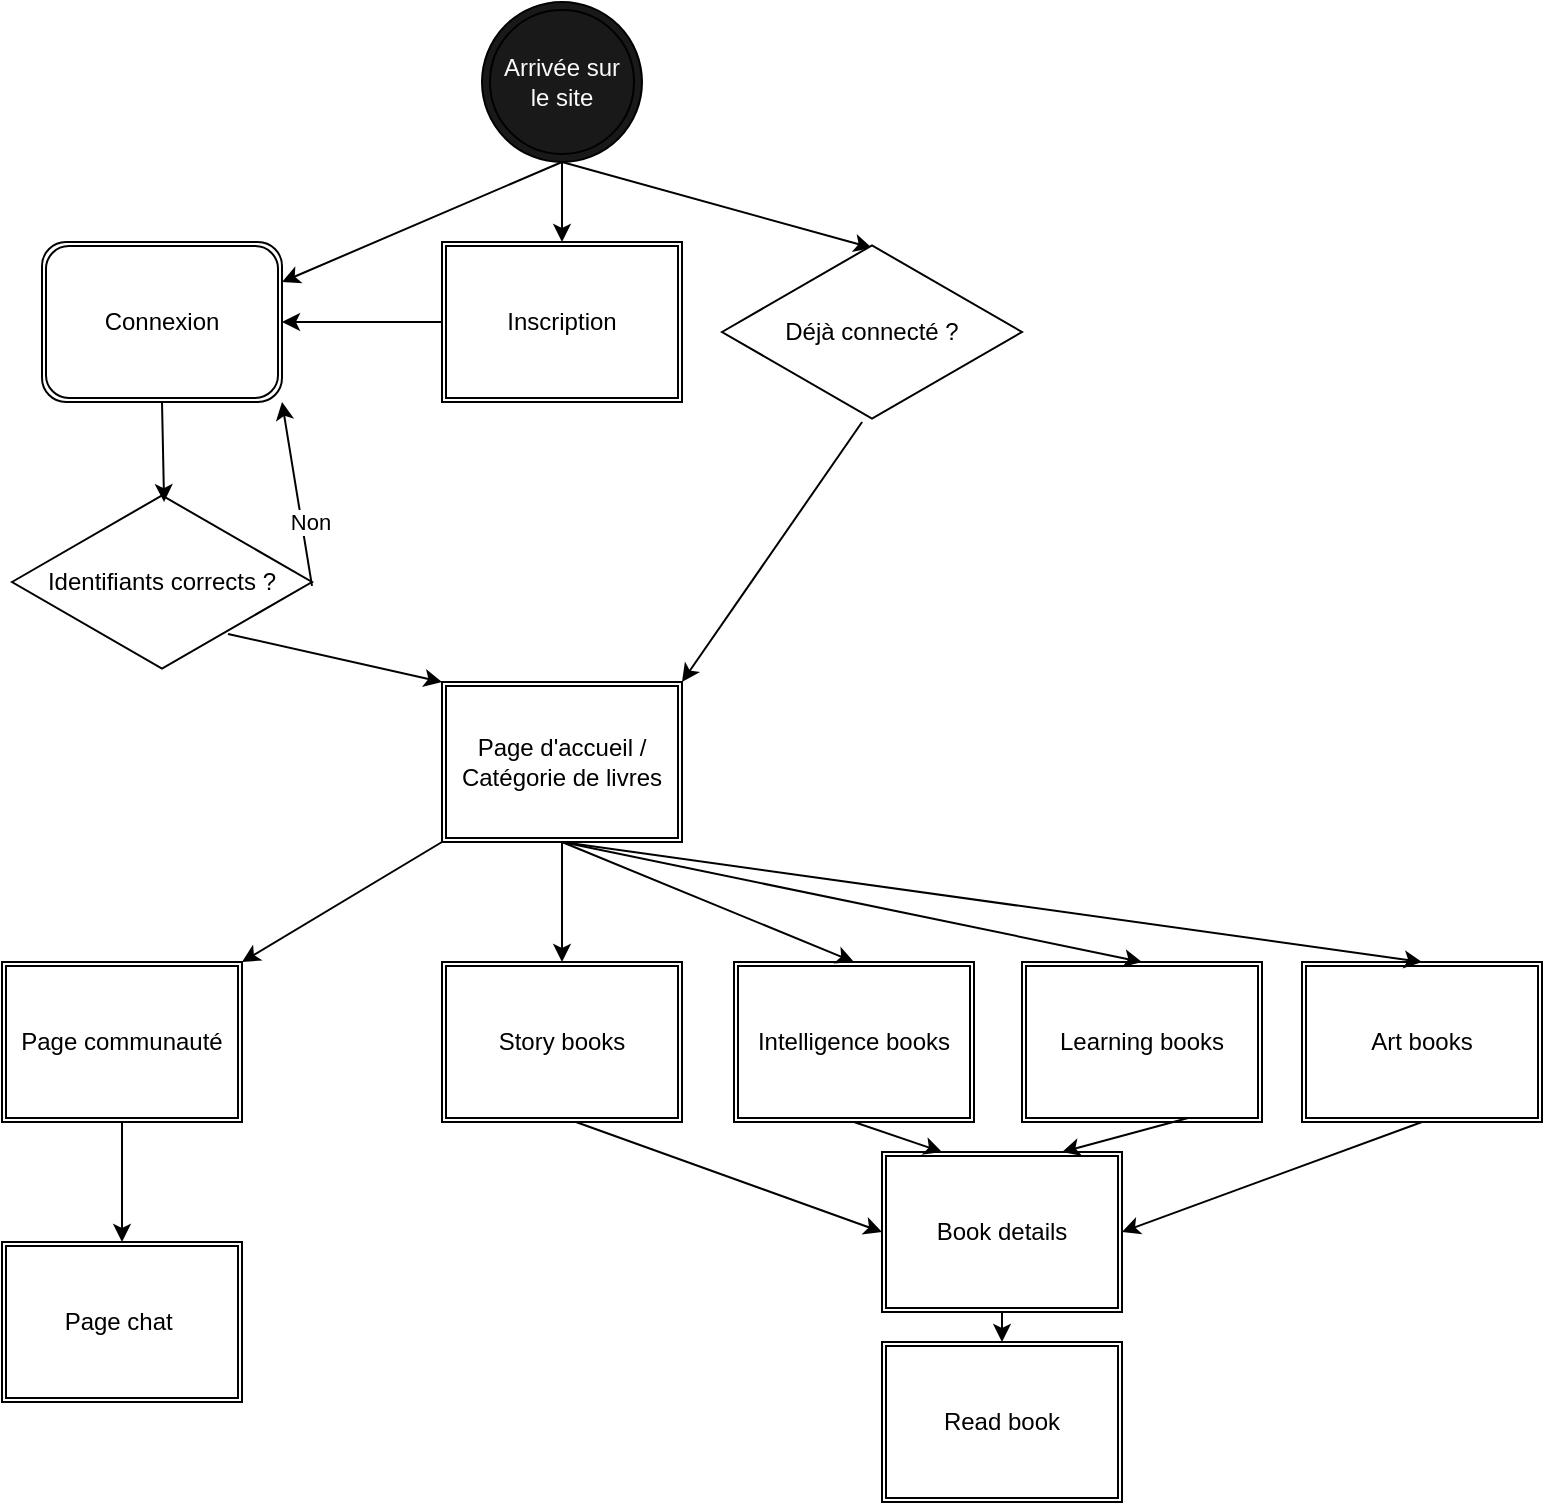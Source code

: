 <mxfile version="24.7.17">
  <diagram name="Page-1" id="42789a77-a242-8287-6e28-9cd8cfd52e62">
    <mxGraphModel dx="1674" dy="746" grid="1" gridSize="10" guides="1" tooltips="1" connect="1" arrows="1" fold="1" page="1" pageScale="1" pageWidth="1100" pageHeight="850" background="none" math="0" shadow="0">
      <root>
        <mxCell id="0" />
        <mxCell id="1" parent="0" />
        <mxCell id="V0V0roWgJoOmdIvO1yHo-1" value="&lt;font color=&quot;#fafafa&quot;&gt;Arrivée sur le site&lt;/font&gt;" style="ellipse;shape=doubleEllipse;whiteSpace=wrap;html=1;aspect=fixed;fillColor=#191919;" vertex="1" parent="1">
          <mxGeometry x="470" y="90" width="80" height="80" as="geometry" />
        </mxCell>
        <mxCell id="V0V0roWgJoOmdIvO1yHo-3" value="Connexion" style="shape=ext;double=1;rounded=1;whiteSpace=wrap;html=1;" vertex="1" parent="1">
          <mxGeometry x="250" y="210" width="120" height="80" as="geometry" />
        </mxCell>
        <mxCell id="V0V0roWgJoOmdIvO1yHo-4" value="Identifiants corrects ?" style="html=1;whiteSpace=wrap;aspect=fixed;shape=isoRectangle;" vertex="1" parent="1">
          <mxGeometry x="235" y="335" width="150" height="90" as="geometry" />
        </mxCell>
        <mxCell id="V0V0roWgJoOmdIvO1yHo-5" value="Inscription" style="shape=ext;double=1;rounded=0;whiteSpace=wrap;html=1;" vertex="1" parent="1">
          <mxGeometry x="450" y="210" width="120" height="80" as="geometry" />
        </mxCell>
        <mxCell id="V0V0roWgJoOmdIvO1yHo-8" value="" style="endArrow=classic;html=1;rounded=0;exitX=1;exitY=0.522;exitDx=0;exitDy=0;exitPerimeter=0;entryX=1;entryY=1;entryDx=0;entryDy=0;" edge="1" parent="1" source="V0V0roWgJoOmdIvO1yHo-4" target="V0V0roWgJoOmdIvO1yHo-3">
          <mxGeometry width="50" height="50" relative="1" as="geometry">
            <mxPoint x="480" y="400" as="sourcePoint" />
            <mxPoint x="530" y="350" as="targetPoint" />
            <Array as="points" />
          </mxGeometry>
        </mxCell>
        <mxCell id="V0V0roWgJoOmdIvO1yHo-9" value="Non" style="edgeLabel;html=1;align=center;verticalAlign=middle;resizable=0;points=[];" vertex="1" connectable="0" parent="V0V0roWgJoOmdIvO1yHo-8">
          <mxGeometry x="-0.311" y="-4" relative="1" as="geometry">
            <mxPoint as="offset" />
          </mxGeometry>
        </mxCell>
        <mxCell id="V0V0roWgJoOmdIvO1yHo-10" value="" style="endArrow=classic;html=1;rounded=0;entryX=0.507;entryY=0.056;entryDx=0;entryDy=0;entryPerimeter=0;exitX=0.5;exitY=1;exitDx=0;exitDy=0;" edge="1" parent="1" source="V0V0roWgJoOmdIvO1yHo-3" target="V0V0roWgJoOmdIvO1yHo-4">
          <mxGeometry width="50" height="50" relative="1" as="geometry">
            <mxPoint x="240" y="370" as="sourcePoint" />
            <mxPoint x="290" y="320" as="targetPoint" />
          </mxGeometry>
        </mxCell>
        <mxCell id="V0V0roWgJoOmdIvO1yHo-11" value="" style="endArrow=classic;html=1;rounded=0;exitX=0.5;exitY=1;exitDx=0;exitDy=0;entryX=1;entryY=0.25;entryDx=0;entryDy=0;" edge="1" parent="1" source="V0V0roWgJoOmdIvO1yHo-1" target="V0V0roWgJoOmdIvO1yHo-3">
          <mxGeometry width="50" height="50" relative="1" as="geometry">
            <mxPoint x="560" y="340" as="sourcePoint" />
            <mxPoint x="610" y="290" as="targetPoint" />
          </mxGeometry>
        </mxCell>
        <mxCell id="V0V0roWgJoOmdIvO1yHo-12" value="" style="endArrow=classic;html=1;rounded=0;exitX=0.5;exitY=1;exitDx=0;exitDy=0;entryX=0.5;entryY=0;entryDx=0;entryDy=0;" edge="1" parent="1" source="V0V0roWgJoOmdIvO1yHo-1" target="V0V0roWgJoOmdIvO1yHo-5">
          <mxGeometry width="50" height="50" relative="1" as="geometry">
            <mxPoint x="490" y="290" as="sourcePoint" />
            <mxPoint x="540" y="240" as="targetPoint" />
          </mxGeometry>
        </mxCell>
        <mxCell id="V0V0roWgJoOmdIvO1yHo-13" value="" style="endArrow=classic;html=1;rounded=0;entryX=1;entryY=0.5;entryDx=0;entryDy=0;exitX=0;exitY=0.5;exitDx=0;exitDy=0;" edge="1" parent="1" source="V0V0roWgJoOmdIvO1yHo-5" target="V0V0roWgJoOmdIvO1yHo-3">
          <mxGeometry width="50" height="50" relative="1" as="geometry">
            <mxPoint x="620" y="370" as="sourcePoint" />
            <mxPoint x="670" y="320" as="targetPoint" />
          </mxGeometry>
        </mxCell>
        <mxCell id="V0V0roWgJoOmdIvO1yHo-15" value="" style="endArrow=classic;html=1;rounded=0;exitX=0.5;exitY=1;exitDx=0;exitDy=0;entryX=0.5;entryY=0.033;entryDx=0;entryDy=0;entryPerimeter=0;" edge="1" parent="1" source="V0V0roWgJoOmdIvO1yHo-1" target="V0V0roWgJoOmdIvO1yHo-17">
          <mxGeometry width="50" height="50" relative="1" as="geometry">
            <mxPoint x="590" y="420" as="sourcePoint" />
            <mxPoint x="670" y="210" as="targetPoint" />
          </mxGeometry>
        </mxCell>
        <mxCell id="V0V0roWgJoOmdIvO1yHo-17" value="Déjà connecté ?" style="html=1;whiteSpace=wrap;aspect=fixed;shape=isoRectangle;" vertex="1" parent="1">
          <mxGeometry x="590" y="210" width="150" height="90" as="geometry" />
        </mxCell>
        <mxCell id="V0V0roWgJoOmdIvO1yHo-18" value="Page d&#39;accueil / Catégorie de livres" style="shape=ext;double=1;rounded=0;whiteSpace=wrap;html=1;" vertex="1" parent="1">
          <mxGeometry x="450" y="430" width="120" height="80" as="geometry" />
        </mxCell>
        <mxCell id="V0V0roWgJoOmdIvO1yHo-19" value="" style="endArrow=classic;html=1;rounded=0;exitX=0.72;exitY=0.789;exitDx=0;exitDy=0;exitPerimeter=0;entryX=0;entryY=0;entryDx=0;entryDy=0;" edge="1" parent="1" source="V0V0roWgJoOmdIvO1yHo-4" target="V0V0roWgJoOmdIvO1yHo-18">
          <mxGeometry width="50" height="50" relative="1" as="geometry">
            <mxPoint x="330" y="490" as="sourcePoint" />
            <mxPoint x="380" y="440" as="targetPoint" />
          </mxGeometry>
        </mxCell>
        <mxCell id="V0V0roWgJoOmdIvO1yHo-20" value="" style="endArrow=classic;html=1;rounded=0;entryX=1;entryY=0;entryDx=0;entryDy=0;exitX=0.467;exitY=1;exitDx=0;exitDy=0;exitPerimeter=0;" edge="1" parent="1" source="V0V0roWgJoOmdIvO1yHo-17" target="V0V0roWgJoOmdIvO1yHo-18">
          <mxGeometry width="50" height="50" relative="1" as="geometry">
            <mxPoint x="670" y="410" as="sourcePoint" />
            <mxPoint x="720" y="360" as="targetPoint" />
          </mxGeometry>
        </mxCell>
        <mxCell id="V0V0roWgJoOmdIvO1yHo-21" value="Page communauté" style="shape=ext;double=1;rounded=0;whiteSpace=wrap;html=1;" vertex="1" parent="1">
          <mxGeometry x="230" y="570" width="120" height="80" as="geometry" />
        </mxCell>
        <mxCell id="V0V0roWgJoOmdIvO1yHo-22" value="" style="endArrow=classic;html=1;rounded=0;entryX=1;entryY=0;entryDx=0;entryDy=0;exitX=0;exitY=1;exitDx=0;exitDy=0;" edge="1" parent="1" source="V0V0roWgJoOmdIvO1yHo-18" target="V0V0roWgJoOmdIvO1yHo-21">
          <mxGeometry width="50" height="50" relative="1" as="geometry">
            <mxPoint x="370" y="570" as="sourcePoint" />
            <mxPoint x="420" y="520" as="targetPoint" />
          </mxGeometry>
        </mxCell>
        <mxCell id="V0V0roWgJoOmdIvO1yHo-23" value="Page chat&amp;nbsp;" style="shape=ext;double=1;rounded=0;whiteSpace=wrap;html=1;" vertex="1" parent="1">
          <mxGeometry x="230" y="710" width="120" height="80" as="geometry" />
        </mxCell>
        <mxCell id="V0V0roWgJoOmdIvO1yHo-24" value="" style="endArrow=classic;html=1;rounded=0;exitX=0.5;exitY=1;exitDx=0;exitDy=0;entryX=0.5;entryY=0;entryDx=0;entryDy=0;" edge="1" parent="1" source="V0V0roWgJoOmdIvO1yHo-21" target="V0V0roWgJoOmdIvO1yHo-23">
          <mxGeometry width="50" height="50" relative="1" as="geometry">
            <mxPoint x="290" y="770" as="sourcePoint" />
            <mxPoint x="340" y="720" as="targetPoint" />
          </mxGeometry>
        </mxCell>
        <mxCell id="V0V0roWgJoOmdIvO1yHo-25" value="Story books" style="shape=ext;double=1;rounded=0;whiteSpace=wrap;html=1;" vertex="1" parent="1">
          <mxGeometry x="450" y="570" width="120" height="80" as="geometry" />
        </mxCell>
        <mxCell id="V0V0roWgJoOmdIvO1yHo-26" value="Intelligence books" style="shape=ext;double=1;rounded=0;whiteSpace=wrap;html=1;" vertex="1" parent="1">
          <mxGeometry x="596" y="570" width="120" height="80" as="geometry" />
        </mxCell>
        <mxCell id="V0V0roWgJoOmdIvO1yHo-27" value="Learning books" style="shape=ext;double=1;rounded=0;whiteSpace=wrap;html=1;" vertex="1" parent="1">
          <mxGeometry x="740" y="570" width="120" height="80" as="geometry" />
        </mxCell>
        <mxCell id="V0V0roWgJoOmdIvO1yHo-28" value="Art books" style="shape=ext;double=1;rounded=0;whiteSpace=wrap;html=1;" vertex="1" parent="1">
          <mxGeometry x="880" y="570" width="120" height="80" as="geometry" />
        </mxCell>
        <mxCell id="V0V0roWgJoOmdIvO1yHo-29" value="" style="endArrow=classic;html=1;rounded=0;exitX=0.5;exitY=1;exitDx=0;exitDy=0;entryX=0.5;entryY=0;entryDx=0;entryDy=0;" edge="1" parent="1" source="V0V0roWgJoOmdIvO1yHo-18" target="V0V0roWgJoOmdIvO1yHo-25">
          <mxGeometry width="50" height="50" relative="1" as="geometry">
            <mxPoint x="600" y="560" as="sourcePoint" />
            <mxPoint x="650" y="510" as="targetPoint" />
          </mxGeometry>
        </mxCell>
        <mxCell id="V0V0roWgJoOmdIvO1yHo-30" value="" style="endArrow=classic;html=1;rounded=0;exitX=0.5;exitY=1;exitDx=0;exitDy=0;entryX=0.5;entryY=0;entryDx=0;entryDy=0;" edge="1" parent="1" source="V0V0roWgJoOmdIvO1yHo-18" target="V0V0roWgJoOmdIvO1yHo-26">
          <mxGeometry width="50" height="50" relative="1" as="geometry">
            <mxPoint x="590" y="570" as="sourcePoint" />
            <mxPoint x="640" y="520" as="targetPoint" />
          </mxGeometry>
        </mxCell>
        <mxCell id="V0V0roWgJoOmdIvO1yHo-31" value="" style="endArrow=classic;html=1;rounded=0;entryX=0.5;entryY=0;entryDx=0;entryDy=0;exitX=0.5;exitY=1;exitDx=0;exitDy=0;" edge="1" parent="1" source="V0V0roWgJoOmdIvO1yHo-18" target="V0V0roWgJoOmdIvO1yHo-27">
          <mxGeometry width="50" height="50" relative="1" as="geometry">
            <mxPoint x="620" y="540" as="sourcePoint" />
            <mxPoint x="726" y="560" as="targetPoint" />
          </mxGeometry>
        </mxCell>
        <mxCell id="V0V0roWgJoOmdIvO1yHo-32" value="" style="endArrow=classic;html=1;rounded=0;exitX=0.5;exitY=1;exitDx=0;exitDy=0;entryX=0.5;entryY=0;entryDx=0;entryDy=0;" edge="1" parent="1" source="V0V0roWgJoOmdIvO1yHo-18" target="V0V0roWgJoOmdIvO1yHo-28">
          <mxGeometry width="50" height="50" relative="1" as="geometry">
            <mxPoint x="610" y="500" as="sourcePoint" />
            <mxPoint x="840" y="560" as="targetPoint" />
          </mxGeometry>
        </mxCell>
        <mxCell id="V0V0roWgJoOmdIvO1yHo-33" value="Book details" style="shape=ext;double=1;rounded=0;whiteSpace=wrap;html=1;" vertex="1" parent="1">
          <mxGeometry x="670" y="665" width="120" height="80" as="geometry" />
        </mxCell>
        <mxCell id="V0V0roWgJoOmdIvO1yHo-34" value="Read book" style="shape=ext;double=1;rounded=0;whiteSpace=wrap;html=1;" vertex="1" parent="1">
          <mxGeometry x="670" y="760" width="120" height="80" as="geometry" />
        </mxCell>
        <mxCell id="V0V0roWgJoOmdIvO1yHo-35" value="" style="endArrow=classic;html=1;rounded=0;exitX=0.558;exitY=1;exitDx=0;exitDy=0;exitPerimeter=0;entryX=0;entryY=0.5;entryDx=0;entryDy=0;" edge="1" parent="1" source="V0V0roWgJoOmdIvO1yHo-25" target="V0V0roWgJoOmdIvO1yHo-33">
          <mxGeometry width="50" height="50" relative="1" as="geometry">
            <mxPoint x="520" y="790" as="sourcePoint" />
            <mxPoint x="570" y="740" as="targetPoint" />
          </mxGeometry>
        </mxCell>
        <mxCell id="V0V0roWgJoOmdIvO1yHo-36" value="" style="endArrow=classic;html=1;rounded=0;exitX=0.5;exitY=1;exitDx=0;exitDy=0;entryX=0.25;entryY=0;entryDx=0;entryDy=0;" edge="1" parent="1" source="V0V0roWgJoOmdIvO1yHo-26" target="V0V0roWgJoOmdIvO1yHo-33">
          <mxGeometry width="50" height="50" relative="1" as="geometry">
            <mxPoint x="540" y="830" as="sourcePoint" />
            <mxPoint x="590" y="780" as="targetPoint" />
          </mxGeometry>
        </mxCell>
        <mxCell id="V0V0roWgJoOmdIvO1yHo-37" value="" style="endArrow=classic;html=1;rounded=0;exitX=0.692;exitY=0.975;exitDx=0;exitDy=0;exitPerimeter=0;entryX=0.75;entryY=0;entryDx=0;entryDy=0;" edge="1" parent="1" source="V0V0roWgJoOmdIvO1yHo-27" target="V0V0roWgJoOmdIvO1yHo-33">
          <mxGeometry width="50" height="50" relative="1" as="geometry">
            <mxPoint x="560" y="810" as="sourcePoint" />
            <mxPoint x="610" y="760" as="targetPoint" />
          </mxGeometry>
        </mxCell>
        <mxCell id="V0V0roWgJoOmdIvO1yHo-38" value="" style="endArrow=classic;html=1;rounded=0;exitX=0.5;exitY=1;exitDx=0;exitDy=0;entryX=1;entryY=0.5;entryDx=0;entryDy=0;" edge="1" parent="1" source="V0V0roWgJoOmdIvO1yHo-28" target="V0V0roWgJoOmdIvO1yHo-33">
          <mxGeometry width="50" height="50" relative="1" as="geometry">
            <mxPoint x="923" y="700" as="sourcePoint" />
            <mxPoint x="860" y="717" as="targetPoint" />
          </mxGeometry>
        </mxCell>
        <mxCell id="V0V0roWgJoOmdIvO1yHo-39" value="" style="endArrow=classic;html=1;rounded=0;entryX=0.5;entryY=0;entryDx=0;entryDy=0;exitX=0.5;exitY=1;exitDx=0;exitDy=0;" edge="1" parent="1" source="V0V0roWgJoOmdIvO1yHo-33" target="V0V0roWgJoOmdIvO1yHo-34">
          <mxGeometry width="50" height="50" relative="1" as="geometry">
            <mxPoint x="510" y="800" as="sourcePoint" />
            <mxPoint x="560" y="750" as="targetPoint" />
          </mxGeometry>
        </mxCell>
      </root>
    </mxGraphModel>
  </diagram>
</mxfile>
